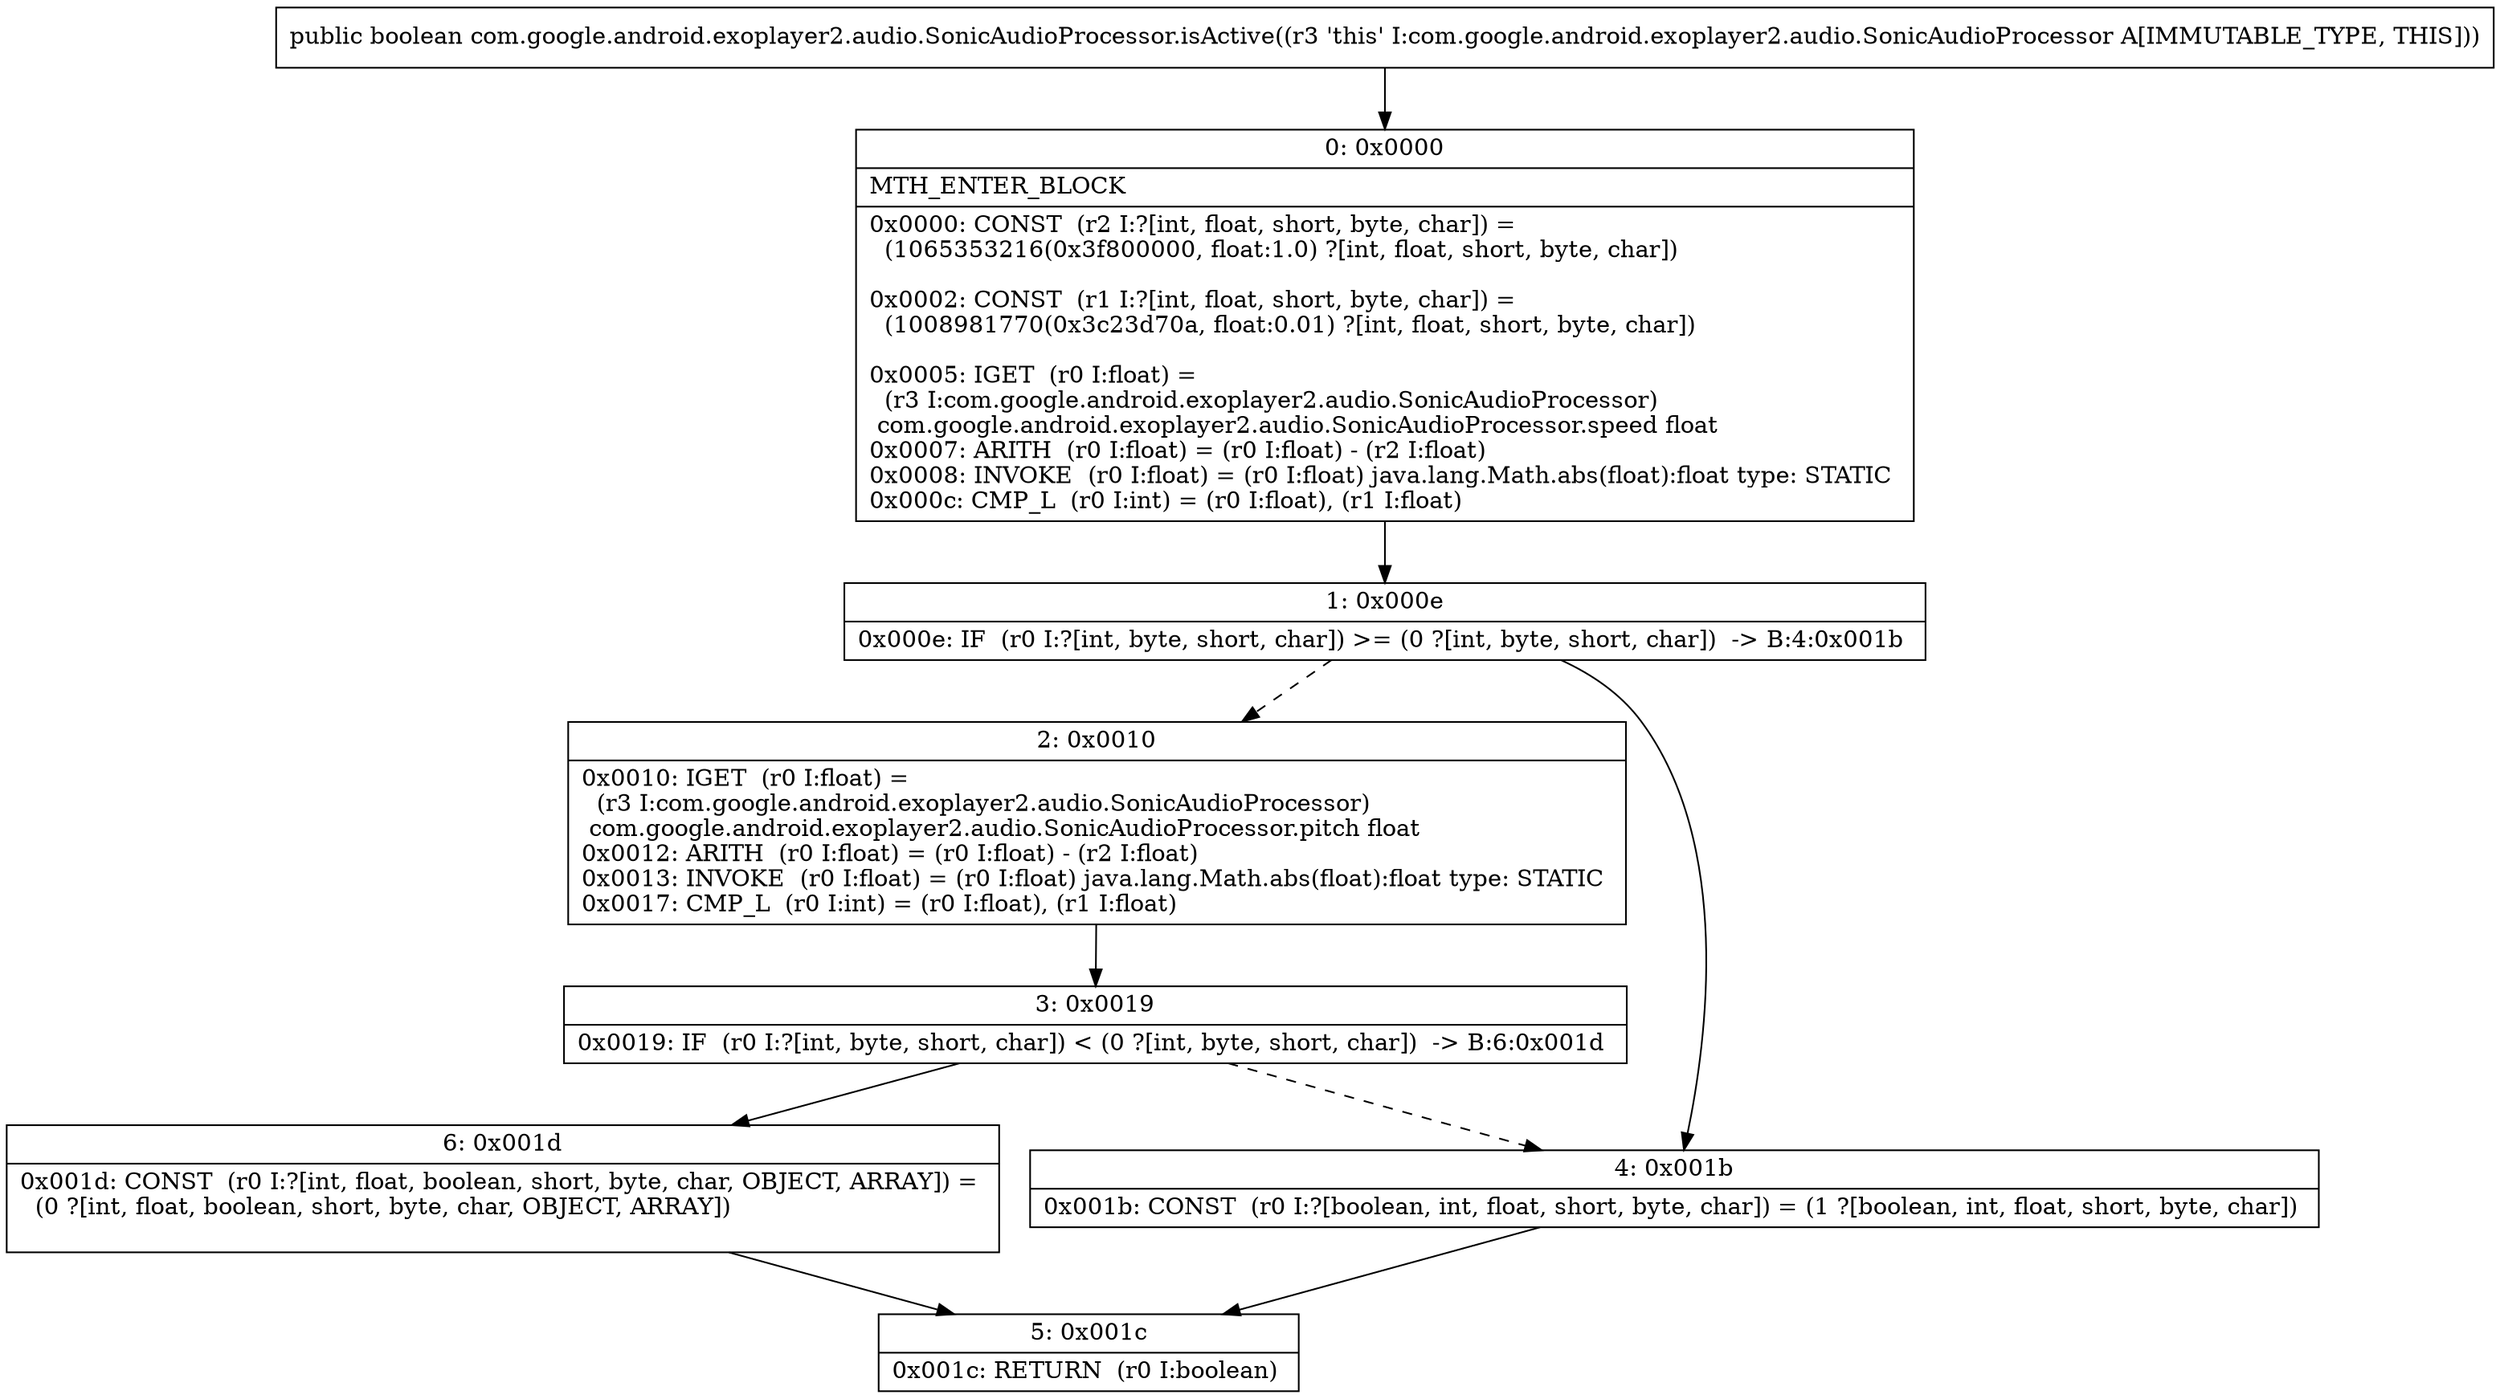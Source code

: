 digraph "CFG forcom.google.android.exoplayer2.audio.SonicAudioProcessor.isActive()Z" {
Node_0 [shape=record,label="{0\:\ 0x0000|MTH_ENTER_BLOCK\l|0x0000: CONST  (r2 I:?[int, float, short, byte, char]) = \l  (1065353216(0x3f800000, float:1.0) ?[int, float, short, byte, char])\l \l0x0002: CONST  (r1 I:?[int, float, short, byte, char]) = \l  (1008981770(0x3c23d70a, float:0.01) ?[int, float, short, byte, char])\l \l0x0005: IGET  (r0 I:float) = \l  (r3 I:com.google.android.exoplayer2.audio.SonicAudioProcessor)\l com.google.android.exoplayer2.audio.SonicAudioProcessor.speed float \l0x0007: ARITH  (r0 I:float) = (r0 I:float) \- (r2 I:float) \l0x0008: INVOKE  (r0 I:float) = (r0 I:float) java.lang.Math.abs(float):float type: STATIC \l0x000c: CMP_L  (r0 I:int) = (r0 I:float), (r1 I:float) \l}"];
Node_1 [shape=record,label="{1\:\ 0x000e|0x000e: IF  (r0 I:?[int, byte, short, char]) \>= (0 ?[int, byte, short, char])  \-\> B:4:0x001b \l}"];
Node_2 [shape=record,label="{2\:\ 0x0010|0x0010: IGET  (r0 I:float) = \l  (r3 I:com.google.android.exoplayer2.audio.SonicAudioProcessor)\l com.google.android.exoplayer2.audio.SonicAudioProcessor.pitch float \l0x0012: ARITH  (r0 I:float) = (r0 I:float) \- (r2 I:float) \l0x0013: INVOKE  (r0 I:float) = (r0 I:float) java.lang.Math.abs(float):float type: STATIC \l0x0017: CMP_L  (r0 I:int) = (r0 I:float), (r1 I:float) \l}"];
Node_3 [shape=record,label="{3\:\ 0x0019|0x0019: IF  (r0 I:?[int, byte, short, char]) \< (0 ?[int, byte, short, char])  \-\> B:6:0x001d \l}"];
Node_4 [shape=record,label="{4\:\ 0x001b|0x001b: CONST  (r0 I:?[boolean, int, float, short, byte, char]) = (1 ?[boolean, int, float, short, byte, char]) \l}"];
Node_5 [shape=record,label="{5\:\ 0x001c|0x001c: RETURN  (r0 I:boolean) \l}"];
Node_6 [shape=record,label="{6\:\ 0x001d|0x001d: CONST  (r0 I:?[int, float, boolean, short, byte, char, OBJECT, ARRAY]) = \l  (0 ?[int, float, boolean, short, byte, char, OBJECT, ARRAY])\l \l}"];
MethodNode[shape=record,label="{public boolean com.google.android.exoplayer2.audio.SonicAudioProcessor.isActive((r3 'this' I:com.google.android.exoplayer2.audio.SonicAudioProcessor A[IMMUTABLE_TYPE, THIS])) }"];
MethodNode -> Node_0;
Node_0 -> Node_1;
Node_1 -> Node_2[style=dashed];
Node_1 -> Node_4;
Node_2 -> Node_3;
Node_3 -> Node_4[style=dashed];
Node_3 -> Node_6;
Node_4 -> Node_5;
Node_6 -> Node_5;
}

